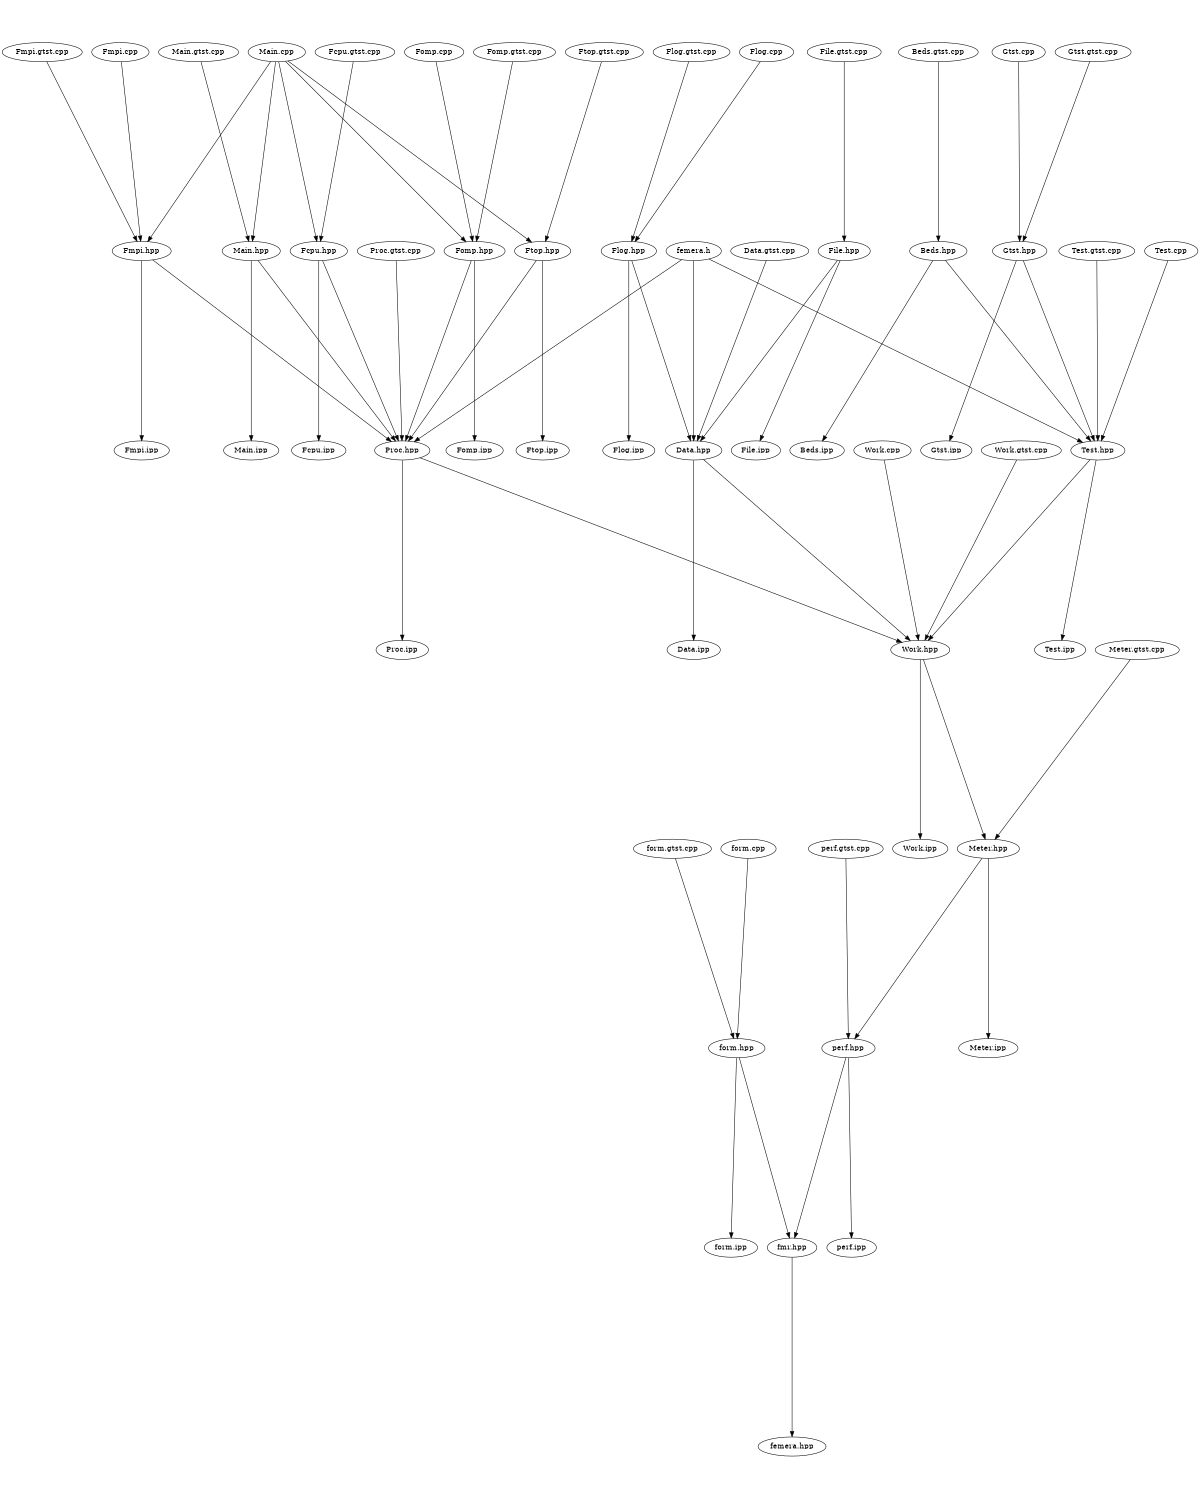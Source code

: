 digraph "source tree" {
    overlap=scale;
    size="8,10";
    ratio="fill";
    fontsize="16";
    fontname="Helvetica";
	clusterrank="local";
	"Meter.hpp" -> "perf.hpp"
	"Main.cpp" -> "Fomp.hpp"
	"Fmpi.hpp" -> "Fmpi.ipp"
	"Fomp.cpp" -> "Fomp.hpp"
	"Flog.gtst.cpp" -> "Flog.hpp"
	"Main.cpp" -> "Main.hpp"
	"femera.h" -> "Data.hpp"
	"femera.h" -> "Proc.hpp"
	"Proc.hpp" -> "Proc.ipp"
	"Main.cpp" -> "Fmpi.hpp"
	"Main.cpp" -> "Fcpu.hpp"
	"Ftop.hpp" -> "Ftop.ipp"
	"perf.hpp" -> "fmr.hpp"
	"Beds.gtst.cpp" -> "Beds.hpp"
	"Data.hpp" -> "Data.ipp"
	"Proc.gtst.cpp" -> "Proc.hpp"
	"Work.hpp" -> "Work.ipp"
	"femera.h" -> "Test.hpp"
	"Main.cpp" -> "Ftop.hpp"
	"Fmpi.hpp" -> "Proc.hpp"
	"Test.hpp" -> "Work.hpp"
	"form.hpp" -> "form.ipp"
	"Gtst.cpp" -> "Gtst.hpp"
	"Main.gtst.cpp" -> "Main.hpp"
	"Fcpu.hpp" -> "Proc.hpp"
	"Work.gtst.cpp" -> "Work.hpp"
	"Fomp.hpp" -> "Proc.hpp"
	"Flog.hpp" -> "Data.hpp"
	"File.hpp" -> "File.ipp"
	"Meter.hpp" -> "Meter.ipp"
	"Fomp.hpp" -> "Fomp.ipp"
	"Test.gtst.cpp" -> "Test.hpp"
	"Gtst.hpp" -> "Gtst.ipp"
	"form.cpp" -> "form.hpp"
	"Fmpi.gtst.cpp" -> "Fmpi.hpp"
	"perf.hpp" -> "perf.ipp"
	"Fmpi.cpp" -> "Fmpi.hpp"
	"Fcpu.hpp" -> "Fcpu.ipp"
	"perf.gtst.cpp" -> "perf.hpp"
	"File.gtst.cpp" -> "File.hpp"
	"Work.cpp" -> "Work.hpp"
	"Ftop.gtst.cpp" -> "Ftop.hpp"
	"Main.hpp" -> "Main.ipp"
	"Test.cpp" -> "Test.hpp"
	"Data.gtst.cpp" -> "Data.hpp"
	"Ftop.hpp" -> "Proc.hpp"
	"form.gtst.cpp" -> "form.hpp"
	"Fomp.gtst.cpp" -> "Fomp.hpp"
	"File.hpp" -> "Data.hpp"
	"Meter.gtst.cpp" -> "Meter.hpp"
	"fmr.hpp" -> "femera.hpp"
	"Gtst.gtst.cpp" -> "Gtst.hpp"
	"Beds.hpp" -> "Test.hpp"
	"Proc.hpp" -> "Work.hpp"
	"form.hpp" -> "fmr.hpp"
	"Gtst.hpp" -> "Test.hpp"
	"Data.hpp" -> "Work.hpp"
	"Fcpu.gtst.cpp" -> "Fcpu.hpp"
	"Flog.cpp" -> "Flog.hpp"
	"Beds.hpp" -> "Beds.ipp"
	"Work.hpp" -> "Meter.hpp"
	"Main.hpp" -> "Proc.hpp"
	"Test.hpp" -> "Test.ipp"
	"Flog.hpp" -> "Flog.ipp"
}
